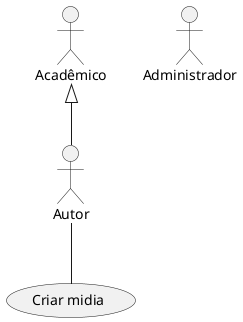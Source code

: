 @startuml usecase
skinparam linetype ortho

:Acadêmico: as academico
:Autor: as autor
:Administrador: as administrador

(Criar midia) as (create-media)

academico <|-- autor

autor -- (create-media)

@enduml